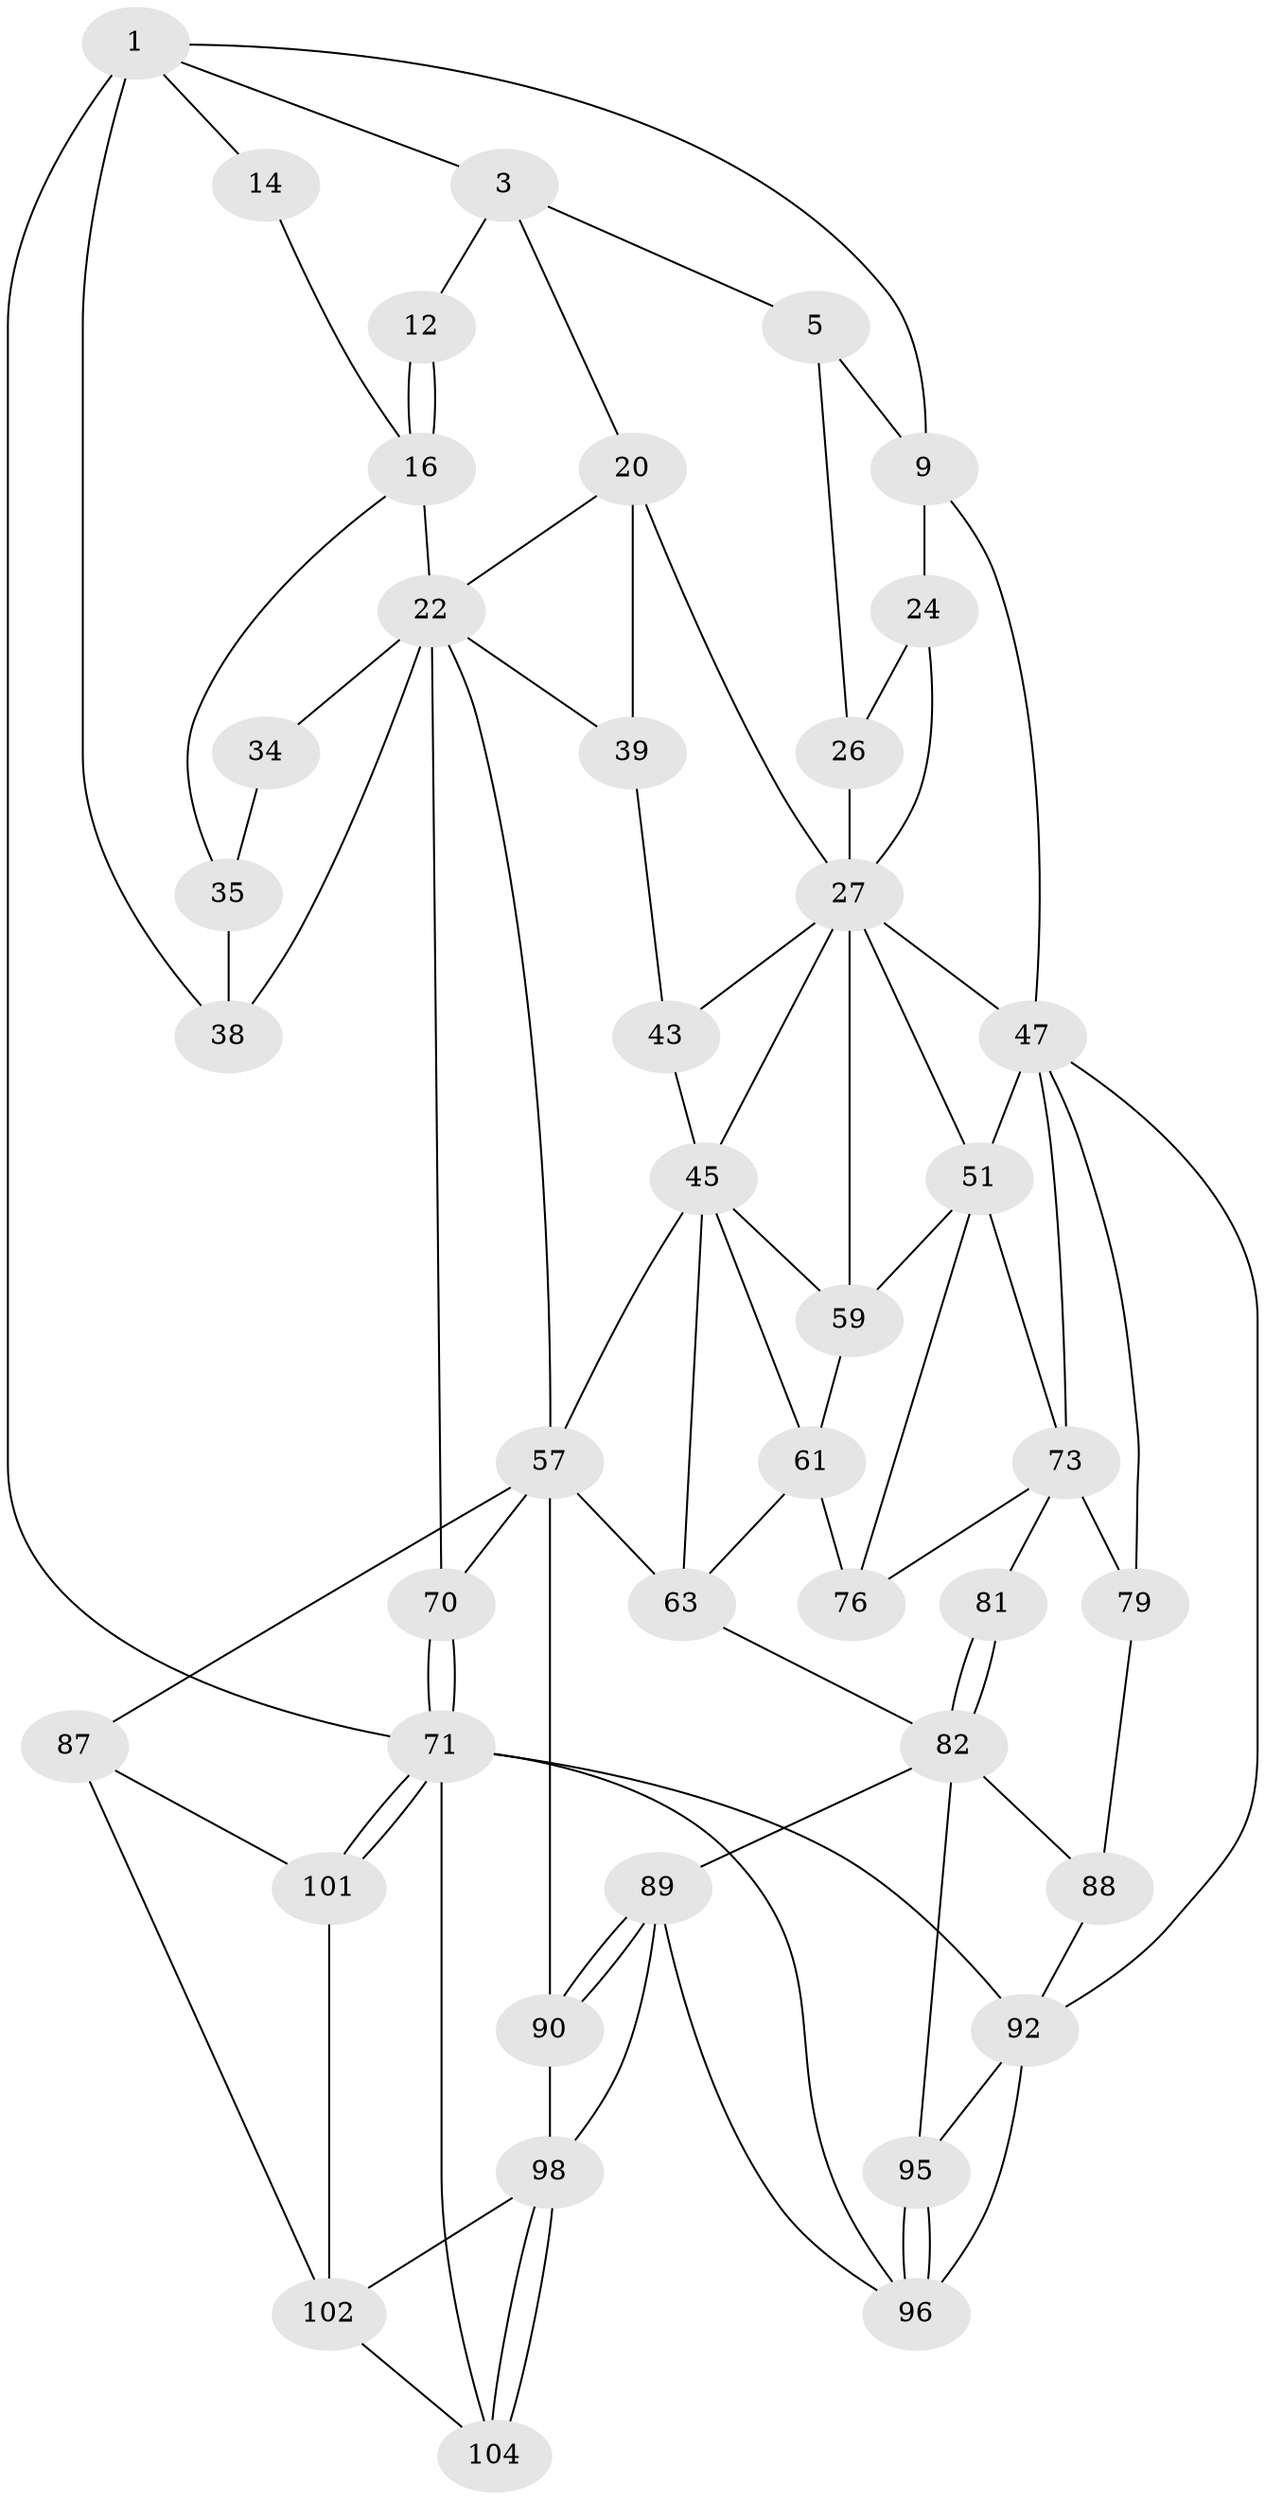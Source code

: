 // original degree distribution, {3: 0.03773584905660377, 5: 0.4339622641509434, 6: 0.27358490566037735, 4: 0.25471698113207547}
// Generated by graph-tools (version 1.1) at 2025/21/03/04/25 18:21:36]
// undirected, 42 vertices, 89 edges
graph export_dot {
graph [start="1"]
  node [color=gray90,style=filled];
  1 [pos="+0.810816651057625+0",super="+2+8"];
  3 [pos="+0.31558945459005305+0",super="+4"];
  5 [pos="+0.5305534477539458+0.11079387613811702",super="+6"];
  9 [pos="+1+0.1205387471664176",super="+42+10"];
  12 [pos="+0.21924577556103467+0"];
  14 [pos="+0+0.05594586328143925",super="+15"];
  16 [pos="+0.14773003001795937+0.14836999681221472",super="+17"];
  20 [pos="+0.39155832020526365+0.12360717146405882",super="+21+30"];
  22 [pos="+0.21422350924890718+0.201183270795415",super="+23+37"];
  24 [pos="+0.8122888273074386+0.171080463867571",super="+25"];
  26 [pos="+0.5310249331101198+0.11140838520777618"];
  27 [pos="+0.5388367500068795+0.14791672214466442",super="+31+28"];
  34 [pos="+0.1775920539824353+0.3164336916587412"];
  35 [pos="+0.0767806318206474+0.2969257977703886",super="+36"];
  38 [pos="+0+0.23428208104860684",super="+53"];
  39 [pos="+0.29849776245232595+0.32372868941260746",super="+41"];
  43 [pos="+0.3877462862073654+0.4135381378696912"];
  45 [pos="+0.5850842028581368+0.3767966162824251",super="+60+46"];
  47 [pos="+1+0.505788025237836",super="+72+48"];
  51 [pos="+0.763825001244332+0.4431440970893944",super="+66"];
  57 [pos="+0.31008500069926914+0.5326455926951373",super="+58+77"];
  59 [pos="+0.6692914795477803+0.45260521158841266",super="+65"];
  61 [pos="+0.6028453316358339+0.5436679436165086",super="+62"];
  63 [pos="+0.5643612900288306+0.6204470718282948",super="+64"];
  70 [pos="+0+0.6430441236282327"];
  71 [pos="+0+1",super="+91"];
  73 [pos="+0.8288071078709703+0.592699755148815",super="+74"];
  76 [pos="+0.70778038901423+0.5830223257764192"];
  79 [pos="+0.8579944818423824+0.6865842713520256"];
  81 [pos="+0.7433902060038564+0.7357190207717836"];
  82 [pos="+0.7393631211802464+0.7489006027768813",super="+83"];
  87 [pos="+0.227106582275064+0.8018691841958104",super="+100"];
  88 [pos="+0.7730575784345346+0.7585063478643056"];
  89 [pos="+0.554709113341313+0.762809576147525",super="+97"];
  90 [pos="+0.42145245082764415+0.8393033690666215"];
  92 [pos="+1+0.7378965379742547",super="+93"];
  95 [pos="+0.7127032249279028+0.9726179234101661"];
  96 [pos="+0.7154205222179363+1",super="+103"];
  98 [pos="+0.5265017845883185+0.9565885476348254",super="+99"];
  101 [pos="+0+1"];
  102 [pos="+0.3719266896230198+1",super="+105"];
  104 [pos="+0.6929767009240988+1"];
  1 -- 3;
  1 -- 38;
  1 -- 71 [weight=2];
  1 -- 9;
  1 -- 14;
  3 -- 12;
  3 -- 20;
  3 -- 5;
  5 -- 26;
  5 -- 9 [weight=2];
  9 -- 24 [weight=2];
  9 -- 47;
  12 -- 16;
  12 -- 16;
  14 -- 16;
  16 -- 22;
  16 -- 35;
  20 -- 22;
  20 -- 39 [weight=2];
  20 -- 27;
  22 -- 34 [weight=2];
  22 -- 70;
  22 -- 39;
  22 -- 57;
  22 -- 38;
  24 -- 26;
  24 -- 27;
  26 -- 27;
  27 -- 51;
  27 -- 59;
  27 -- 47;
  27 -- 43;
  27 -- 45;
  34 -- 35;
  35 -- 38 [weight=2];
  39 -- 43;
  43 -- 45;
  45 -- 61;
  45 -- 59;
  45 -- 57;
  45 -- 63;
  47 -- 73;
  47 -- 92;
  47 -- 79;
  47 -- 51 [weight=2];
  51 -- 73;
  51 -- 59;
  51 -- 76;
  57 -- 87 [weight=2];
  57 -- 70;
  57 -- 90;
  57 -- 63;
  59 -- 61;
  61 -- 76;
  61 -- 63;
  63 -- 82;
  70 -- 71;
  70 -- 71;
  71 -- 101;
  71 -- 101;
  71 -- 104;
  71 -- 92;
  71 -- 96;
  73 -- 81 [weight=2];
  73 -- 76;
  73 -- 79;
  79 -- 88;
  81 -- 82;
  81 -- 82;
  82 -- 88;
  82 -- 89;
  82 -- 95;
  87 -- 101;
  87 -- 102;
  88 -- 92;
  89 -- 90;
  89 -- 90;
  89 -- 96;
  89 -- 98;
  90 -- 98;
  92 -- 95;
  92 -- 96;
  95 -- 96;
  95 -- 96;
  98 -- 104;
  98 -- 104;
  98 -- 102;
  101 -- 102;
  102 -- 104;
}

